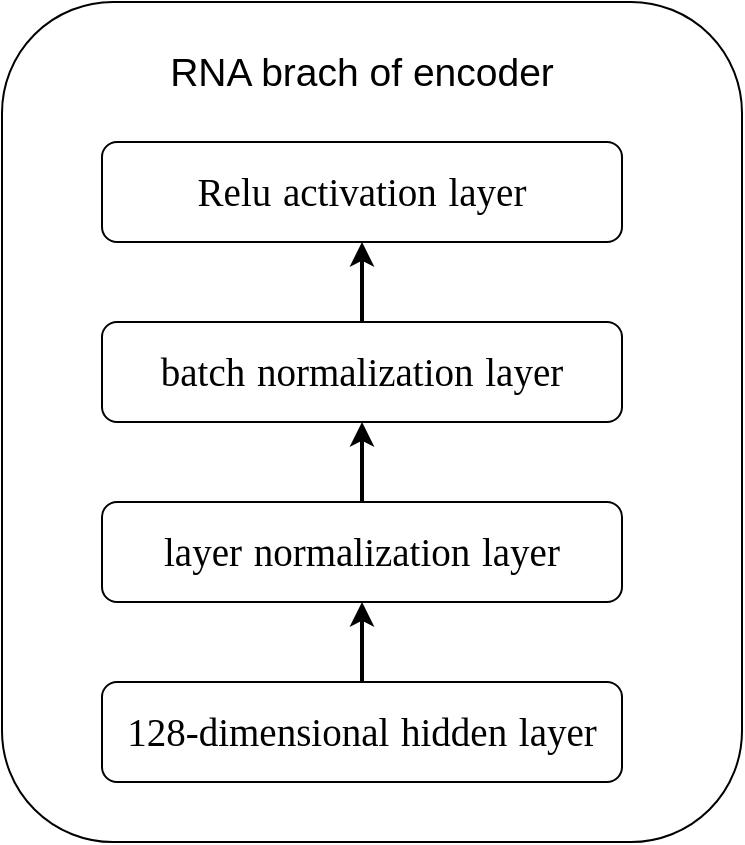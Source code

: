 <mxfile version="20.3.0" type="device" pages="4"><diagram id="WdkCAQnSOpANqmV2y5yV" name="第 1 页"><mxGraphModel dx="1038" dy="581" grid="1" gridSize="10" guides="0" tooltips="1" connect="1" arrows="1" fold="1" page="1" pageScale="1" pageWidth="827" pageHeight="1169" math="0" shadow="0"><root><mxCell id="0"/><mxCell id="1" parent="0"/><mxCell id="RW09-DFIKAVvde-ZCB9g-16" value="" style="group" parent="1" vertex="1" connectable="0"><mxGeometry x="230" y="100" width="370" height="420" as="geometry"/></mxCell><mxCell id="RW09-DFIKAVvde-ZCB9g-8" value="" style="rounded=1;whiteSpace=wrap;html=1;" parent="RW09-DFIKAVvde-ZCB9g-16" vertex="1"><mxGeometry width="370" height="420" as="geometry"/></mxCell><mxCell id="RW09-DFIKAVvde-ZCB9g-1" value="&lt;span style=&quot;font-family: Georgia, Cambria, Menlo, &amp;quot;Microsoft YaHei&amp;quot;, 微软雅黑, Georgia, Times, SimSun; font-size: 19.5px; orphans: 4; text-align: justify; word-spacing: 0.975px; background-color: rgb(255, 255, 255);&quot;&gt;128-dimensional hidden layer&lt;/span&gt;" style="rounded=1;whiteSpace=wrap;html=1;" parent="RW09-DFIKAVvde-ZCB9g-16" vertex="1"><mxGeometry x="50" y="340" width="260" height="50" as="geometry"/></mxCell><mxCell id="RW09-DFIKAVvde-ZCB9g-2" value="&lt;span style=&quot;font-family: Georgia, Cambria, Menlo, &amp;quot;Microsoft YaHei&amp;quot;, 微软雅黑, Georgia, Times, SimSun; font-size: 19.5px; orphans: 4; text-align: justify; word-spacing: 0.975px; background-color: rgb(255, 255, 255);&quot;&gt;layer normalization layer&lt;/span&gt;" style="rounded=1;whiteSpace=wrap;html=1;" parent="RW09-DFIKAVvde-ZCB9g-16" vertex="1"><mxGeometry x="50" y="250" width="260" height="50" as="geometry"/></mxCell><mxCell id="RW09-DFIKAVvde-ZCB9g-12" style="edgeStyle=orthogonalEdgeStyle;rounded=0;orthogonalLoop=1;jettySize=auto;html=1;entryX=0.5;entryY=1;entryDx=0;entryDy=0;strokeWidth=2;" parent="RW09-DFIKAVvde-ZCB9g-16" source="RW09-DFIKAVvde-ZCB9g-1" target="RW09-DFIKAVvde-ZCB9g-2" edge="1"><mxGeometry relative="1" as="geometry"/></mxCell><mxCell id="RW09-DFIKAVvde-ZCB9g-5" value="&lt;span style=&quot;font-family: Georgia, Cambria, Menlo, &amp;quot;Microsoft YaHei&amp;quot;, 微软雅黑, Georgia, Times, SimSun; font-size: 19.5px; orphans: 4; text-align: justify; word-spacing: 0.975px; background-color: rgb(255, 255, 255);&quot;&gt;batch normalization layer&lt;/span&gt;" style="rounded=1;whiteSpace=wrap;html=1;" parent="RW09-DFIKAVvde-ZCB9g-16" vertex="1"><mxGeometry x="50" y="160" width="260" height="50" as="geometry"/></mxCell><mxCell id="RW09-DFIKAVvde-ZCB9g-13" style="edgeStyle=orthogonalEdgeStyle;rounded=0;orthogonalLoop=1;jettySize=auto;html=1;exitX=0.5;exitY=0;exitDx=0;exitDy=0;entryX=0.5;entryY=1;entryDx=0;entryDy=0;strokeWidth=2;" parent="RW09-DFIKAVvde-ZCB9g-16" source="RW09-DFIKAVvde-ZCB9g-2" target="RW09-DFIKAVvde-ZCB9g-5" edge="1"><mxGeometry relative="1" as="geometry"/></mxCell><mxCell id="RW09-DFIKAVvde-ZCB9g-6" style="edgeStyle=orthogonalEdgeStyle;rounded=0;orthogonalLoop=1;jettySize=auto;html=1;exitX=0.5;exitY=1;exitDx=0;exitDy=0;" parent="RW09-DFIKAVvde-ZCB9g-16" source="RW09-DFIKAVvde-ZCB9g-5" target="RW09-DFIKAVvde-ZCB9g-5" edge="1"><mxGeometry relative="1" as="geometry"/></mxCell><mxCell id="RW09-DFIKAVvde-ZCB9g-7" value="&lt;span style=&quot;font-family: Georgia, Cambria, Menlo, &amp;quot;Microsoft YaHei&amp;quot;, 微软雅黑, Georgia, Times, SimSun; font-size: 19.5px; orphans: 4; text-align: justify; word-spacing: 0.975px; background-color: rgb(255, 255, 255);&quot;&gt;Relu activation layer&lt;/span&gt;" style="rounded=1;whiteSpace=wrap;html=1;" parent="RW09-DFIKAVvde-ZCB9g-16" vertex="1"><mxGeometry x="50" y="70" width="260" height="50" as="geometry"/></mxCell><mxCell id="RW09-DFIKAVvde-ZCB9g-14" style="edgeStyle=orthogonalEdgeStyle;rounded=0;orthogonalLoop=1;jettySize=auto;html=1;exitX=0.5;exitY=0;exitDx=0;exitDy=0;entryX=0.5;entryY=1;entryDx=0;entryDy=0;strokeWidth=2;" parent="RW09-DFIKAVvde-ZCB9g-16" source="RW09-DFIKAVvde-ZCB9g-5" target="RW09-DFIKAVvde-ZCB9g-7" edge="1"><mxGeometry relative="1" as="geometry"/></mxCell><mxCell id="RW09-DFIKAVvde-ZCB9g-15" value="&lt;font style=&quot;font-size: 19.5px;&quot;&gt;RNA brach of encoder&lt;/font&gt;" style="rounded=1;whiteSpace=wrap;html=1;strokeColor=none;" parent="RW09-DFIKAVvde-ZCB9g-16" vertex="1"><mxGeometry x="60" y="10" width="240" height="50" as="geometry"/></mxCell></root></mxGraphModel></diagram><diagram id="1eeaBhwms8KC7dpJHMl0" name="第 2 页"><mxGraphModel dx="1038" dy="580" grid="1" gridSize="10" guides="1" tooltips="1" connect="1" arrows="1" fold="1" page="1" pageScale="1" pageWidth="827" pageHeight="1169" math="0" shadow="0"><root><mxCell id="0"/><mxCell id="1" parent="0"/><mxCell id="mtd8D0JzoHfI5-nIEjlX-1" value="" style="group" vertex="1" connectable="0" parent="1"><mxGeometry x="229" y="110" width="370" height="420" as="geometry"/></mxCell><mxCell id="mtd8D0JzoHfI5-nIEjlX-2" value="" style="rounded=1;whiteSpace=wrap;html=1;" vertex="1" parent="mtd8D0JzoHfI5-nIEjlX-1"><mxGeometry width="370" height="420" as="geometry"/></mxCell><mxCell id="mtd8D0JzoHfI5-nIEjlX-3" value="&lt;span style=&quot;font-family: Georgia, Cambria, Menlo, &amp;quot;Microsoft YaHei&amp;quot;, 微软雅黑, Georgia, Times, SimSun; font-size: 19.5px; orphans: 4; text-align: justify; word-spacing: 0.975px; background-color: rgb(255, 255, 255);&quot;&gt;128-dimensional hidden layer&lt;/span&gt;" style="rounded=1;whiteSpace=wrap;html=1;" vertex="1" parent="mtd8D0JzoHfI5-nIEjlX-1"><mxGeometry x="50" y="340" width="260" height="50" as="geometry"/></mxCell><mxCell id="mtd8D0JzoHfI5-nIEjlX-4" value="&lt;span style=&quot;font-family: Georgia, Cambria, Menlo, &amp;quot;Microsoft YaHei&amp;quot;, 微软雅黑, Georgia, Times, SimSun; font-size: 19.5px; orphans: 4; text-align: justify; word-spacing: 0.975px; background-color: rgb(255, 255, 255);&quot;&gt;batch normalization layer&lt;/span&gt;" style="rounded=1;whiteSpace=wrap;html=1;" vertex="1" parent="mtd8D0JzoHfI5-nIEjlX-1"><mxGeometry x="50" y="250" width="260" height="50" as="geometry"/></mxCell><mxCell id="mtd8D0JzoHfI5-nIEjlX-5" style="edgeStyle=orthogonalEdgeStyle;rounded=0;orthogonalLoop=1;jettySize=auto;html=1;entryX=0.5;entryY=1;entryDx=0;entryDy=0;strokeWidth=2;" edge="1" parent="mtd8D0JzoHfI5-nIEjlX-1" source="mtd8D0JzoHfI5-nIEjlX-3" target="mtd8D0JzoHfI5-nIEjlX-4"><mxGeometry relative="1" as="geometry"/></mxCell><mxCell id="mtd8D0JzoHfI5-nIEjlX-6" value="&lt;span style=&quot;font-family: Georgia, Cambria, Menlo, &amp;quot;Microsoft YaHei&amp;quot;, 微软雅黑, Georgia, Times, SimSun; font-size: 19.5px; orphans: 4; text-align: justify; word-spacing: 0.975px; background-color: rgb(255, 255, 255);&quot;&gt;Relu activation layer&lt;/span&gt;" style="rounded=1;whiteSpace=wrap;html=1;" vertex="1" parent="mtd8D0JzoHfI5-nIEjlX-1"><mxGeometry x="50" y="160" width="260" height="50" as="geometry"/></mxCell><mxCell id="mtd8D0JzoHfI5-nIEjlX-7" style="edgeStyle=orthogonalEdgeStyle;rounded=0;orthogonalLoop=1;jettySize=auto;html=1;exitX=0.5;exitY=0;exitDx=0;exitDy=0;entryX=0.5;entryY=1;entryDx=0;entryDy=0;strokeWidth=2;" edge="1" parent="mtd8D0JzoHfI5-nIEjlX-1" source="mtd8D0JzoHfI5-nIEjlX-4" target="mtd8D0JzoHfI5-nIEjlX-6"><mxGeometry relative="1" as="geometry"/></mxCell><mxCell id="mtd8D0JzoHfI5-nIEjlX-8" style="edgeStyle=orthogonalEdgeStyle;rounded=0;orthogonalLoop=1;jettySize=auto;html=1;exitX=0.5;exitY=1;exitDx=0;exitDy=0;" edge="1" parent="mtd8D0JzoHfI5-nIEjlX-1" source="mtd8D0JzoHfI5-nIEjlX-6" target="mtd8D0JzoHfI5-nIEjlX-6"><mxGeometry relative="1" as="geometry"/></mxCell><mxCell id="mtd8D0JzoHfI5-nIEjlX-9" value="&lt;span style=&quot;font-family: Georgia, Cambria, Menlo, &amp;quot;Microsoft YaHei&amp;quot;, 微软雅黑, Georgia, Times, SimSun; font-size: 19.5px; orphans: 4; text-align: justify; word-spacing: 0.975px; background-color: rgb(255, 255, 255);&quot;&gt;multi-heads self-attention layer&lt;/span&gt;" style="rounded=1;whiteSpace=wrap;html=1;" vertex="1" parent="mtd8D0JzoHfI5-nIEjlX-1"><mxGeometry x="50" y="70" width="260" height="50" as="geometry"/></mxCell><mxCell id="mtd8D0JzoHfI5-nIEjlX-10" style="edgeStyle=orthogonalEdgeStyle;rounded=0;orthogonalLoop=1;jettySize=auto;html=1;exitX=0.5;exitY=0;exitDx=0;exitDy=0;entryX=0.5;entryY=1;entryDx=0;entryDy=0;strokeWidth=2;" edge="1" parent="mtd8D0JzoHfI5-nIEjlX-1" source="mtd8D0JzoHfI5-nIEjlX-6" target="mtd8D0JzoHfI5-nIEjlX-9"><mxGeometry relative="1" as="geometry"/></mxCell><mxCell id="mtd8D0JzoHfI5-nIEjlX-11" value="&lt;font style=&quot;font-size: 19.5px;&quot;&gt;ATAC brach of encoder&lt;/font&gt;" style="rounded=1;whiteSpace=wrap;html=1;strokeColor=none;" vertex="1" parent="mtd8D0JzoHfI5-nIEjlX-1"><mxGeometry x="60" y="10" width="240" height="50" as="geometry"/></mxCell></root></mxGraphModel></diagram><diagram id="DQYbjUfh3gC2OeR4KbgT" name="第 3 页"><mxGraphModel dx="1038" dy="649" grid="1" gridSize="10" guides="1" tooltips="1" connect="1" arrows="1" fold="1" page="1" pageScale="1" pageWidth="827" pageHeight="1169" math="0" shadow="0"><root><mxCell id="0"/><mxCell id="1" parent="0"/><mxCell id="2akYMGNSv5wIHKe4qjlT-1" value="" style="group" vertex="1" connectable="0" parent="1"><mxGeometry x="60" y="100" width="370" height="420" as="geometry"/></mxCell><mxCell id="2akYMGNSv5wIHKe4qjlT-2" value="" style="rounded=1;whiteSpace=wrap;html=1;" vertex="1" parent="2akYMGNSv5wIHKe4qjlT-1"><mxGeometry width="370" height="420" as="geometry"/></mxCell><mxCell id="2akYMGNSv5wIHKe4qjlT-3" value="&lt;span style=&quot;font-family: Georgia, Cambria, Menlo, &amp;quot;Microsoft YaHei&amp;quot;, 微软雅黑, Georgia, Times, SimSun; font-size: 19.5px; orphans: 4; text-align: justify; word-spacing: 0.975px; background-color: rgb(255, 255, 255);&quot;&gt;128-dimensional hidden layer&lt;/span&gt;" style="rounded=1;whiteSpace=wrap;html=1;" vertex="1" parent="2akYMGNSv5wIHKe4qjlT-1"><mxGeometry x="50" y="340" width="260" height="50" as="geometry"/></mxCell><mxCell id="2akYMGNSv5wIHKe4qjlT-4" value="&lt;span style=&quot;font-family: Georgia, Cambria, Menlo, &amp;quot;Microsoft YaHei&amp;quot;, 微软雅黑, Georgia, Times, SimSun; font-size: 19.5px; orphans: 4; text-align: justify; word-spacing: 0.975px; background-color: rgb(255, 255, 255);&quot;&gt;layer normalization layer&lt;/span&gt;" style="rounded=1;whiteSpace=wrap;html=1;" vertex="1" parent="2akYMGNSv5wIHKe4qjlT-1"><mxGeometry x="50" y="250" width="260" height="50" as="geometry"/></mxCell><mxCell id="2akYMGNSv5wIHKe4qjlT-5" style="edgeStyle=orthogonalEdgeStyle;rounded=0;orthogonalLoop=1;jettySize=auto;html=1;entryX=0.5;entryY=1;entryDx=0;entryDy=0;strokeWidth=2;" edge="1" parent="2akYMGNSv5wIHKe4qjlT-1" source="2akYMGNSv5wIHKe4qjlT-3" target="2akYMGNSv5wIHKe4qjlT-4"><mxGeometry relative="1" as="geometry"/></mxCell><mxCell id="2akYMGNSv5wIHKe4qjlT-6" value="&lt;span style=&quot;font-family: Georgia, Cambria, Menlo, &amp;quot;Microsoft YaHei&amp;quot;, 微软雅黑, Georgia, Times, SimSun; font-size: 19.5px; orphans: 4; text-align: justify; word-spacing: 0.975px; background-color: rgb(255, 255, 255);&quot;&gt;batch normalization layer&lt;/span&gt;" style="rounded=1;whiteSpace=wrap;html=1;" vertex="1" parent="2akYMGNSv5wIHKe4qjlT-1"><mxGeometry x="50" y="160" width="260" height="50" as="geometry"/></mxCell><mxCell id="2akYMGNSv5wIHKe4qjlT-7" style="edgeStyle=orthogonalEdgeStyle;rounded=0;orthogonalLoop=1;jettySize=auto;html=1;exitX=0.5;exitY=0;exitDx=0;exitDy=0;entryX=0.5;entryY=1;entryDx=0;entryDy=0;strokeWidth=2;" edge="1" parent="2akYMGNSv5wIHKe4qjlT-1" source="2akYMGNSv5wIHKe4qjlT-4" target="2akYMGNSv5wIHKe4qjlT-6"><mxGeometry relative="1" as="geometry"/></mxCell><mxCell id="2akYMGNSv5wIHKe4qjlT-8" style="edgeStyle=orthogonalEdgeStyle;rounded=0;orthogonalLoop=1;jettySize=auto;html=1;exitX=0.5;exitY=1;exitDx=0;exitDy=0;" edge="1" parent="2akYMGNSv5wIHKe4qjlT-1" source="2akYMGNSv5wIHKe4qjlT-6" target="2akYMGNSv5wIHKe4qjlT-6"><mxGeometry relative="1" as="geometry"/></mxCell><mxCell id="2akYMGNSv5wIHKe4qjlT-9" value="&lt;span style=&quot;font-family: Georgia, Cambria, Menlo, &amp;quot;Microsoft YaHei&amp;quot;, 微软雅黑, Georgia, Times, SimSun; font-size: 19.5px; orphans: 4; text-align: justify; word-spacing: 0.975px; background-color: rgb(255, 255, 255);&quot;&gt;Relu activation layer&lt;/span&gt;" style="rounded=1;whiteSpace=wrap;html=1;" vertex="1" parent="2akYMGNSv5wIHKe4qjlT-1"><mxGeometry x="50" y="70" width="260" height="50" as="geometry"/></mxCell><mxCell id="2akYMGNSv5wIHKe4qjlT-10" style="edgeStyle=orthogonalEdgeStyle;rounded=0;orthogonalLoop=1;jettySize=auto;html=1;exitX=0.5;exitY=0;exitDx=0;exitDy=0;entryX=0.5;entryY=1;entryDx=0;entryDy=0;strokeWidth=2;" edge="1" parent="2akYMGNSv5wIHKe4qjlT-1" source="2akYMGNSv5wIHKe4qjlT-6" target="2akYMGNSv5wIHKe4qjlT-9"><mxGeometry relative="1" as="geometry"/></mxCell><mxCell id="2akYMGNSv5wIHKe4qjlT-11" value="&lt;font style=&quot;font-size: 19.5px;&quot;&gt;RNA brach of encoder&lt;/font&gt;" style="rounded=1;whiteSpace=wrap;html=1;strokeColor=none;" vertex="1" parent="2akYMGNSv5wIHKe4qjlT-1"><mxGeometry x="60" y="10" width="240" height="50" as="geometry"/></mxCell><mxCell id="2akYMGNSv5wIHKe4qjlT-12" value="" style="group" vertex="1" connectable="0" parent="1"><mxGeometry x="470" y="100" width="370" height="420" as="geometry"/></mxCell><mxCell id="2akYMGNSv5wIHKe4qjlT-13" value="" style="rounded=1;whiteSpace=wrap;html=1;" vertex="1" parent="2akYMGNSv5wIHKe4qjlT-12"><mxGeometry width="370" height="420" as="geometry"/></mxCell><mxCell id="2akYMGNSv5wIHKe4qjlT-14" value="&lt;span style=&quot;font-family: Georgia, Cambria, Menlo, &amp;quot;Microsoft YaHei&amp;quot;, 微软雅黑, Georgia, Times, SimSun; font-size: 19.5px; orphans: 4; text-align: justify; word-spacing: 0.975px; background-color: rgb(255, 255, 255);&quot;&gt;128-dimensional hidden layer&lt;/span&gt;" style="rounded=1;whiteSpace=wrap;html=1;" vertex="1" parent="2akYMGNSv5wIHKe4qjlT-12"><mxGeometry x="50" y="340" width="260" height="50" as="geometry"/></mxCell><mxCell id="2akYMGNSv5wIHKe4qjlT-15" value="&lt;span style=&quot;font-family: Georgia, Cambria, Menlo, &amp;quot;Microsoft YaHei&amp;quot;, 微软雅黑, Georgia, Times, SimSun; font-size: 19.5px; orphans: 4; text-align: justify; word-spacing: 0.975px; background-color: rgb(255, 255, 255);&quot;&gt;batch normalization layer&lt;/span&gt;" style="rounded=1;whiteSpace=wrap;html=1;" vertex="1" parent="2akYMGNSv5wIHKe4qjlT-12"><mxGeometry x="50" y="250" width="260" height="50" as="geometry"/></mxCell><mxCell id="2akYMGNSv5wIHKe4qjlT-16" style="edgeStyle=orthogonalEdgeStyle;rounded=0;orthogonalLoop=1;jettySize=auto;html=1;entryX=0.5;entryY=1;entryDx=0;entryDy=0;strokeWidth=2;" edge="1" parent="2akYMGNSv5wIHKe4qjlT-12" source="2akYMGNSv5wIHKe4qjlT-14" target="2akYMGNSv5wIHKe4qjlT-15"><mxGeometry relative="1" as="geometry"/></mxCell><mxCell id="2akYMGNSv5wIHKe4qjlT-17" value="&lt;span style=&quot;font-family: Georgia, Cambria, Menlo, &amp;quot;Microsoft YaHei&amp;quot;, 微软雅黑, Georgia, Times, SimSun; font-size: 19.5px; orphans: 4; text-align: justify; word-spacing: 0.975px; background-color: rgb(255, 255, 255);&quot;&gt;Relu activation layer&lt;/span&gt;" style="rounded=1;whiteSpace=wrap;html=1;" vertex="1" parent="2akYMGNSv5wIHKe4qjlT-12"><mxGeometry x="50" y="160" width="260" height="50" as="geometry"/></mxCell><mxCell id="2akYMGNSv5wIHKe4qjlT-18" style="edgeStyle=orthogonalEdgeStyle;rounded=0;orthogonalLoop=1;jettySize=auto;html=1;exitX=0.5;exitY=0;exitDx=0;exitDy=0;entryX=0.5;entryY=1;entryDx=0;entryDy=0;strokeWidth=2;" edge="1" parent="2akYMGNSv5wIHKe4qjlT-12" source="2akYMGNSv5wIHKe4qjlT-15" target="2akYMGNSv5wIHKe4qjlT-17"><mxGeometry relative="1" as="geometry"/></mxCell><mxCell id="2akYMGNSv5wIHKe4qjlT-19" style="edgeStyle=orthogonalEdgeStyle;rounded=0;orthogonalLoop=1;jettySize=auto;html=1;exitX=0.5;exitY=1;exitDx=0;exitDy=0;" edge="1" parent="2akYMGNSv5wIHKe4qjlT-12" source="2akYMGNSv5wIHKe4qjlT-17" target="2akYMGNSv5wIHKe4qjlT-17"><mxGeometry relative="1" as="geometry"/></mxCell><mxCell id="2akYMGNSv5wIHKe4qjlT-20" value="&lt;span style=&quot;font-family: Georgia, Cambria, Menlo, &amp;quot;Microsoft YaHei&amp;quot;, 微软雅黑, Georgia, Times, SimSun; font-size: 19.5px; orphans: 4; text-align: justify; word-spacing: 0.975px; background-color: rgb(255, 255, 255);&quot;&gt;multi-heads self-attention layer&lt;/span&gt;" style="rounded=1;whiteSpace=wrap;html=1;" vertex="1" parent="2akYMGNSv5wIHKe4qjlT-12"><mxGeometry x="50" y="70" width="260" height="50" as="geometry"/></mxCell><mxCell id="2akYMGNSv5wIHKe4qjlT-21" style="edgeStyle=orthogonalEdgeStyle;rounded=0;orthogonalLoop=1;jettySize=auto;html=1;exitX=0.5;exitY=0;exitDx=0;exitDy=0;entryX=0.5;entryY=1;entryDx=0;entryDy=0;strokeWidth=2;" edge="1" parent="2akYMGNSv5wIHKe4qjlT-12" source="2akYMGNSv5wIHKe4qjlT-17" target="2akYMGNSv5wIHKe4qjlT-20"><mxGeometry relative="1" as="geometry"/></mxCell><mxCell id="2akYMGNSv5wIHKe4qjlT-22" value="&lt;font style=&quot;font-size: 19.5px;&quot;&gt;ATAC brach of encoder&lt;/font&gt;" style="rounded=1;whiteSpace=wrap;html=1;strokeColor=none;" vertex="1" parent="2akYMGNSv5wIHKe4qjlT-12"><mxGeometry x="55" y="10" width="240" height="50" as="geometry"/></mxCell><mxCell id="aXWV_ZgoqUxHOx0Huuhy-12" value="&lt;span style=&quot;font-family: Georgia, Cambria, Menlo, &amp;quot;Microsoft YaHei&amp;quot;, 微软雅黑, Georgia, Times, SimSun; font-size: 19.5px; orphans: 4; text-align: justify; word-spacing: 0.975px; background-color: rgb(255, 255, 255);&quot;&gt;shared linear layer (256 dimensions)&lt;/span&gt;" style="rounded=1;whiteSpace=wrap;html=1;" vertex="1" parent="1"><mxGeometry x="260" width="360" height="50" as="geometry"/></mxCell><mxCell id="aXWV_ZgoqUxHOx0Huuhy-13" style="edgeStyle=orthogonalEdgeStyle;rounded=0;orthogonalLoop=1;jettySize=auto;html=1;exitX=0.5;exitY=0;exitDx=0;exitDy=0;entryX=0.5;entryY=1;entryDx=0;entryDy=0;strokeWidth=2;fontSize=19.5;" edge="1" parent="1" source="2akYMGNSv5wIHKe4qjlT-9" target="aXWV_ZgoqUxHOx0Huuhy-12"><mxGeometry relative="1" as="geometry"><Array as="points"><mxPoint x="240" y="80"/><mxPoint x="440" y="80"/></Array></mxGeometry></mxCell><mxCell id="aXWV_ZgoqUxHOx0Huuhy-14" style="edgeStyle=orthogonalEdgeStyle;rounded=0;orthogonalLoop=1;jettySize=auto;html=1;exitX=0.5;exitY=0;exitDx=0;exitDy=0;strokeWidth=2;fontSize=19.5;" edge="1" parent="1" source="2akYMGNSv5wIHKe4qjlT-20"><mxGeometry relative="1" as="geometry"><mxPoint x="440" y="50" as="targetPoint"/><Array as="points"><mxPoint x="650" y="80"/><mxPoint x="440" y="80"/></Array></mxGeometry></mxCell></root></mxGraphModel></diagram><diagram id="MtBIArprq5rxxcPC5V_m" name="第 4 页"><mxGraphModel dx="1038" dy="581" grid="1" gridSize="10" guides="1" tooltips="1" connect="1" arrows="1" fold="1" page="1" pageScale="1" pageWidth="827" pageHeight="1169" math="0" shadow="0"><root><mxCell id="0"/><mxCell id="1" parent="0"/><mxCell id="iFKT0AZMYu2ZTRH8mQkO-1" value="" style="group" parent="1" vertex="1" connectable="0"><mxGeometry x="60" y="100" width="370" height="420" as="geometry"/></mxCell><mxCell id="iFKT0AZMYu2ZTRH8mQkO-2" value="" style="rounded=1;whiteSpace=wrap;html=1;" parent="iFKT0AZMYu2ZTRH8mQkO-1" vertex="1"><mxGeometry width="370" height="420" as="geometry"/></mxCell><mxCell id="iFKT0AZMYu2ZTRH8mQkO-3" value="&lt;span style=&quot;font-family: Georgia, Cambria, Menlo, &amp;quot;Microsoft YaHei&amp;quot;, 微软雅黑, Georgia, Times, SimSun; font-size: 19.5px; orphans: 4; text-align: justify; word-spacing: 0.975px; background-color: rgb(255, 255, 255);&quot;&gt;128-dimensional hidden layer&lt;/span&gt;" style="rounded=1;whiteSpace=wrap;html=1;" parent="iFKT0AZMYu2ZTRH8mQkO-1" vertex="1"><mxGeometry x="50" y="340" width="260" height="50" as="geometry"/></mxCell><mxCell id="iFKT0AZMYu2ZTRH8mQkO-4" value="&lt;span style=&quot;font-family: Georgia, Cambria, Menlo, &amp;quot;Microsoft YaHei&amp;quot;, 微软雅黑, Georgia, Times, SimSun; font-size: 19.5px; orphans: 4; text-align: justify; word-spacing: 0.975px; background-color: rgb(255, 255, 255);&quot;&gt;layer normalization layer&lt;/span&gt;" style="rounded=1;whiteSpace=wrap;html=1;" parent="iFKT0AZMYu2ZTRH8mQkO-1" vertex="1"><mxGeometry x="50" y="250" width="260" height="50" as="geometry"/></mxCell><mxCell id="iFKT0AZMYu2ZTRH8mQkO-5" style="edgeStyle=orthogonalEdgeStyle;rounded=0;orthogonalLoop=1;jettySize=auto;html=1;entryX=0.5;entryY=1;entryDx=0;entryDy=0;strokeWidth=2;" parent="iFKT0AZMYu2ZTRH8mQkO-1" source="iFKT0AZMYu2ZTRH8mQkO-3" target="iFKT0AZMYu2ZTRH8mQkO-4" edge="1"><mxGeometry relative="1" as="geometry"/></mxCell><mxCell id="iFKT0AZMYu2ZTRH8mQkO-6" value="&lt;span style=&quot;font-family: Georgia, Cambria, Menlo, &amp;quot;Microsoft YaHei&amp;quot;, 微软雅黑, Georgia, Times, SimSun; font-size: 19.5px; orphans: 4; text-align: justify; word-spacing: 0.975px; background-color: rgb(255, 255, 255);&quot;&gt;batch normalization layer&lt;/span&gt;" style="rounded=1;whiteSpace=wrap;html=1;" parent="iFKT0AZMYu2ZTRH8mQkO-1" vertex="1"><mxGeometry x="50" y="160" width="260" height="50" as="geometry"/></mxCell><mxCell id="iFKT0AZMYu2ZTRH8mQkO-7" style="edgeStyle=orthogonalEdgeStyle;rounded=0;orthogonalLoop=1;jettySize=auto;html=1;exitX=0.5;exitY=0;exitDx=0;exitDy=0;entryX=0.5;entryY=1;entryDx=0;entryDy=0;strokeWidth=2;" parent="iFKT0AZMYu2ZTRH8mQkO-1" source="iFKT0AZMYu2ZTRH8mQkO-4" target="iFKT0AZMYu2ZTRH8mQkO-6" edge="1"><mxGeometry relative="1" as="geometry"/></mxCell><mxCell id="iFKT0AZMYu2ZTRH8mQkO-8" style="edgeStyle=orthogonalEdgeStyle;rounded=0;orthogonalLoop=1;jettySize=auto;html=1;exitX=0.5;exitY=1;exitDx=0;exitDy=0;" parent="iFKT0AZMYu2ZTRH8mQkO-1" source="iFKT0AZMYu2ZTRH8mQkO-6" target="iFKT0AZMYu2ZTRH8mQkO-6" edge="1"><mxGeometry relative="1" as="geometry"/></mxCell><mxCell id="iFKT0AZMYu2ZTRH8mQkO-9" value="&lt;span style=&quot;font-family: Georgia, Cambria, Menlo, &amp;quot;Microsoft YaHei&amp;quot;, 微软雅黑, Georgia, Times, SimSun; font-size: 19.5px; orphans: 4; text-align: justify; word-spacing: 0.975px; background-color: rgb(255, 255, 255);&quot;&gt;Relu activation layer&lt;/span&gt;" style="rounded=1;whiteSpace=wrap;html=1;" parent="iFKT0AZMYu2ZTRH8mQkO-1" vertex="1"><mxGeometry x="50" y="70" width="260" height="50" as="geometry"/></mxCell><mxCell id="iFKT0AZMYu2ZTRH8mQkO-10" style="edgeStyle=orthogonalEdgeStyle;rounded=0;orthogonalLoop=1;jettySize=auto;html=1;exitX=0.5;exitY=0;exitDx=0;exitDy=0;entryX=0.5;entryY=1;entryDx=0;entryDy=0;strokeWidth=2;" parent="iFKT0AZMYu2ZTRH8mQkO-1" source="iFKT0AZMYu2ZTRH8mQkO-6" target="iFKT0AZMYu2ZTRH8mQkO-9" edge="1"><mxGeometry relative="1" as="geometry"/></mxCell><mxCell id="iFKT0AZMYu2ZTRH8mQkO-11" value="&lt;font style=&quot;font-size: 19.5px;&quot;&gt;RNA brach of decoder&lt;/font&gt;" style="rounded=1;whiteSpace=wrap;html=1;strokeColor=none;" parent="iFKT0AZMYu2ZTRH8mQkO-1" vertex="1"><mxGeometry x="60" y="10" width="240" height="50" as="geometry"/></mxCell><mxCell id="iFKT0AZMYu2ZTRH8mQkO-12" value="" style="group;" parent="1" vertex="1" connectable="0"><mxGeometry x="470" y="100" width="370" height="420" as="geometry"/></mxCell><mxCell id="iFKT0AZMYu2ZTRH8mQkO-13" value="" style="rounded=1;whiteSpace=wrap;html=1;" parent="iFKT0AZMYu2ZTRH8mQkO-12" vertex="1"><mxGeometry width="370" height="420" as="geometry"/></mxCell><mxCell id="iFKT0AZMYu2ZTRH8mQkO-14" value="&lt;span style=&quot;font-family: Georgia, Cambria, Menlo, &amp;quot;Microsoft YaHei&amp;quot;, 微软雅黑, Georgia, Times, SimSun; font-size: 19.5px; orphans: 4; text-align: justify; word-spacing: 0.975px; background-color: rgb(255, 255, 255);&quot;&gt;128-dimensional hidden layer&lt;/span&gt;" style="rounded=1;whiteSpace=wrap;html=1;" parent="iFKT0AZMYu2ZTRH8mQkO-12" vertex="1"><mxGeometry x="50" y="340" width="260" height="50" as="geometry"/></mxCell><mxCell id="iFKT0AZMYu2ZTRH8mQkO-15" value="&lt;span style=&quot;font-family: Georgia, Cambria, Menlo, &amp;quot;Microsoft YaHei&amp;quot;, 微软雅黑, Georgia, Times, SimSun; font-size: 19.5px; orphans: 4; text-align: justify; word-spacing: 0.975px; background-color: rgb(255, 255, 255);&quot;&gt;batch normalization layer&lt;/span&gt;" style="rounded=1;whiteSpace=wrap;html=1;" parent="iFKT0AZMYu2ZTRH8mQkO-12" vertex="1"><mxGeometry x="50" y="250" width="260" height="50" as="geometry"/></mxCell><mxCell id="iFKT0AZMYu2ZTRH8mQkO-16" style="edgeStyle=orthogonalEdgeStyle;rounded=0;orthogonalLoop=1;jettySize=auto;html=1;entryX=0.5;entryY=1;entryDx=0;entryDy=0;strokeWidth=2;" parent="iFKT0AZMYu2ZTRH8mQkO-12" source="iFKT0AZMYu2ZTRH8mQkO-14" target="iFKT0AZMYu2ZTRH8mQkO-15" edge="1"><mxGeometry relative="1" as="geometry"/></mxCell><mxCell id="iFKT0AZMYu2ZTRH8mQkO-17" value="&lt;span style=&quot;font-family: Georgia, Cambria, Menlo, &amp;quot;Microsoft YaHei&amp;quot;, 微软雅黑, Georgia, Times, SimSun; font-size: 19.5px; orphans: 4; text-align: justify; word-spacing: 0.975px; background-color: rgb(255, 255, 255);&quot;&gt;Relu activation layer&lt;/span&gt;" style="rounded=1;whiteSpace=wrap;html=1;" parent="iFKT0AZMYu2ZTRH8mQkO-12" vertex="1"><mxGeometry x="50" y="160" width="260" height="50" as="geometry"/></mxCell><mxCell id="iFKT0AZMYu2ZTRH8mQkO-18" style="edgeStyle=orthogonalEdgeStyle;rounded=0;orthogonalLoop=1;jettySize=auto;html=1;exitX=0.5;exitY=0;exitDx=0;exitDy=0;entryX=0.5;entryY=1;entryDx=0;entryDy=0;strokeWidth=2;" parent="iFKT0AZMYu2ZTRH8mQkO-12" source="iFKT0AZMYu2ZTRH8mQkO-15" target="iFKT0AZMYu2ZTRH8mQkO-17" edge="1"><mxGeometry relative="1" as="geometry"/></mxCell><mxCell id="iFKT0AZMYu2ZTRH8mQkO-19" style="edgeStyle=orthogonalEdgeStyle;rounded=0;orthogonalLoop=1;jettySize=auto;html=1;exitX=0.5;exitY=1;exitDx=0;exitDy=0;" parent="iFKT0AZMYu2ZTRH8mQkO-12" source="iFKT0AZMYu2ZTRH8mQkO-17" target="iFKT0AZMYu2ZTRH8mQkO-17" edge="1"><mxGeometry relative="1" as="geometry"/></mxCell><mxCell id="iFKT0AZMYu2ZTRH8mQkO-20" value="&lt;span style=&quot;font-family: Georgia, Cambria, Menlo, &amp;quot;Microsoft YaHei&amp;quot;, 微软雅黑, Georgia, Times, SimSun; font-size: 19.5px; orphans: 4; text-align: justify; word-spacing: 0.975px; background-color: rgb(255, 255, 255);&quot;&gt;a head self-attention layer&lt;/span&gt;" style="rounded=1;whiteSpace=wrap;html=1;fillColor=#f8cecc;strokeColor=#b85450;" parent="iFKT0AZMYu2ZTRH8mQkO-12" vertex="1"><mxGeometry x="50" y="70" width="260" height="50" as="geometry"/></mxCell><mxCell id="iFKT0AZMYu2ZTRH8mQkO-21" style="edgeStyle=orthogonalEdgeStyle;rounded=0;orthogonalLoop=1;jettySize=auto;html=1;exitX=0.5;exitY=0;exitDx=0;exitDy=0;entryX=0.5;entryY=1;entryDx=0;entryDy=0;strokeWidth=2;" parent="iFKT0AZMYu2ZTRH8mQkO-12" source="iFKT0AZMYu2ZTRH8mQkO-17" target="iFKT0AZMYu2ZTRH8mQkO-20" edge="1"><mxGeometry relative="1" as="geometry"/></mxCell><mxCell id="iFKT0AZMYu2ZTRH8mQkO-22" value="&lt;font style=&quot;font-size: 19.5px;&quot;&gt;ATAC brach of decoder&lt;/font&gt;" style="rounded=1;whiteSpace=wrap;html=1;strokeColor=none;" parent="iFKT0AZMYu2ZTRH8mQkO-12" vertex="1"><mxGeometry x="55" y="10" width="240" height="50" as="geometry"/></mxCell></root></mxGraphModel></diagram></mxfile>